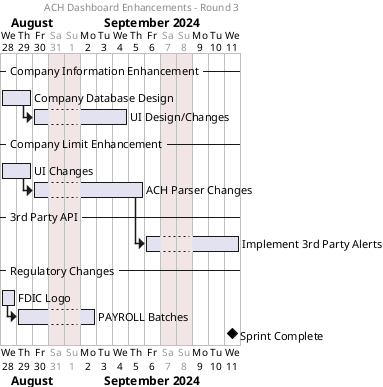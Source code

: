 @startgantt
saturday are closed
sunday are closed

header ACH Dashboard Enhancements - Round 3

Project starts 2024-08-28
-- Company Information Enhancement --
[Company Database Design] starts 2024-08-15 and lasts 2 days
[UI Design/Changes] starts at [Company Database Design]'s end and lasts 4 days

-- Company Limit Enhancement --
[UI Changes] starts at 2024-08-15 and lasts 2 days
[ACH Parser Changes] starts at [UI Changes]'s end and lasts 5 days

-- 3rd Party API --
[Implement 3rd Party Alerts] starts at [ACH Parser Changes]'s end and lasts 4 days

-- Regulatory Changes --
[FDIC Logo] starts at 2024-08-15 and lasts 1 day
[PAYROLL Batches] starts at [FDIC Logo]'s end and lasts 3 days

[Sprint Complete] happens at 2024-09-11

@endgantt
